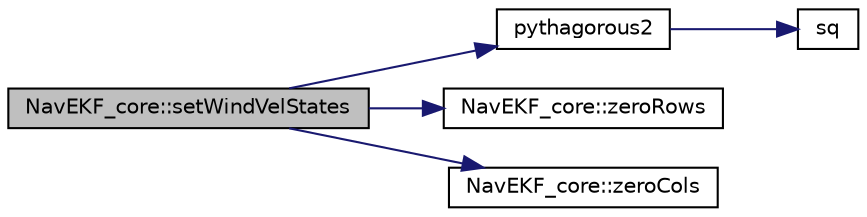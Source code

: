 digraph "NavEKF_core::setWindVelStates"
{
 // INTERACTIVE_SVG=YES
  edge [fontname="Helvetica",fontsize="10",labelfontname="Helvetica",labelfontsize="10"];
  node [fontname="Helvetica",fontsize="10",shape=record];
  rankdir="LR";
  Node1 [label="NavEKF_core::setWindVelStates",height=0.2,width=0.4,color="black", fillcolor="grey75", style="filled", fontcolor="black"];
  Node1 -> Node2 [color="midnightblue",fontsize="10",style="solid",fontname="Helvetica"];
  Node2 [label="pythagorous2",height=0.2,width=0.4,color="black", fillcolor="white", style="filled",URL="$AP__Math_8h.html#a4a065531591469723bec18f9034a91c3"];
  Node2 -> Node3 [color="midnightblue",fontsize="10",style="solid",fontname="Helvetica"];
  Node3 [label="sq",height=0.2,width=0.4,color="black", fillcolor="white", style="filled",URL="$AP__Math_8h.html#a00f57739f8671cb41eae08a51b7cbf7c"];
  Node1 -> Node4 [color="midnightblue",fontsize="10",style="solid",fontname="Helvetica"];
  Node4 [label="NavEKF_core::zeroRows",height=0.2,width=0.4,color="black", fillcolor="white", style="filled",URL="$classNavEKF__core.html#a35410997a24f5f387a2c16f93c081fc4"];
  Node1 -> Node5 [color="midnightblue",fontsize="10",style="solid",fontname="Helvetica"];
  Node5 [label="NavEKF_core::zeroCols",height=0.2,width=0.4,color="black", fillcolor="white", style="filled",URL="$classNavEKF__core.html#a43f5c7aed6e8ba7056ad47827b720741"];
}
